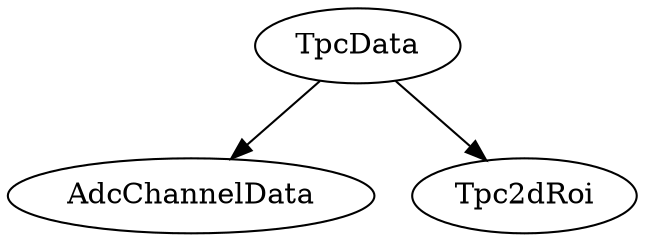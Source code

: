 digraph deps {
 TpcData [label="TpcData"]
 AdcChannelData [label="AdcChannelData"]
 Tpc2dRoi [label="Tpc2dRoi"]
 TpcData -> AdcChannelData
 TpcData -> Tpc2dRoi
}
